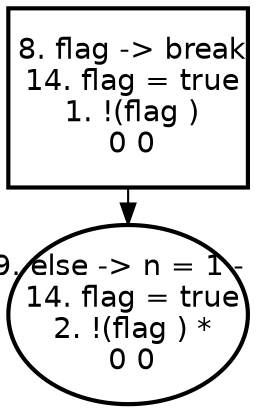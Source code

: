 digraph "" {
  graph [size="16,12",ranksep=.25];               
  node [shape=box,fontname=Helvetica,fontsize=14];
  node [width=1.6,height=1.2,fixedsize=true];     
 0 [label=" 8. flag -> break\n 14. flag = true\n 1. !(flag )\n 0 0\n" style = bold ];
 1 [label=" 9. else -> n = 1 - n\n 14. flag = true\n 2. !(flag ) *\n 0 0\n" shape = ellipse  style = bold ];
 0 -> 1;
}
